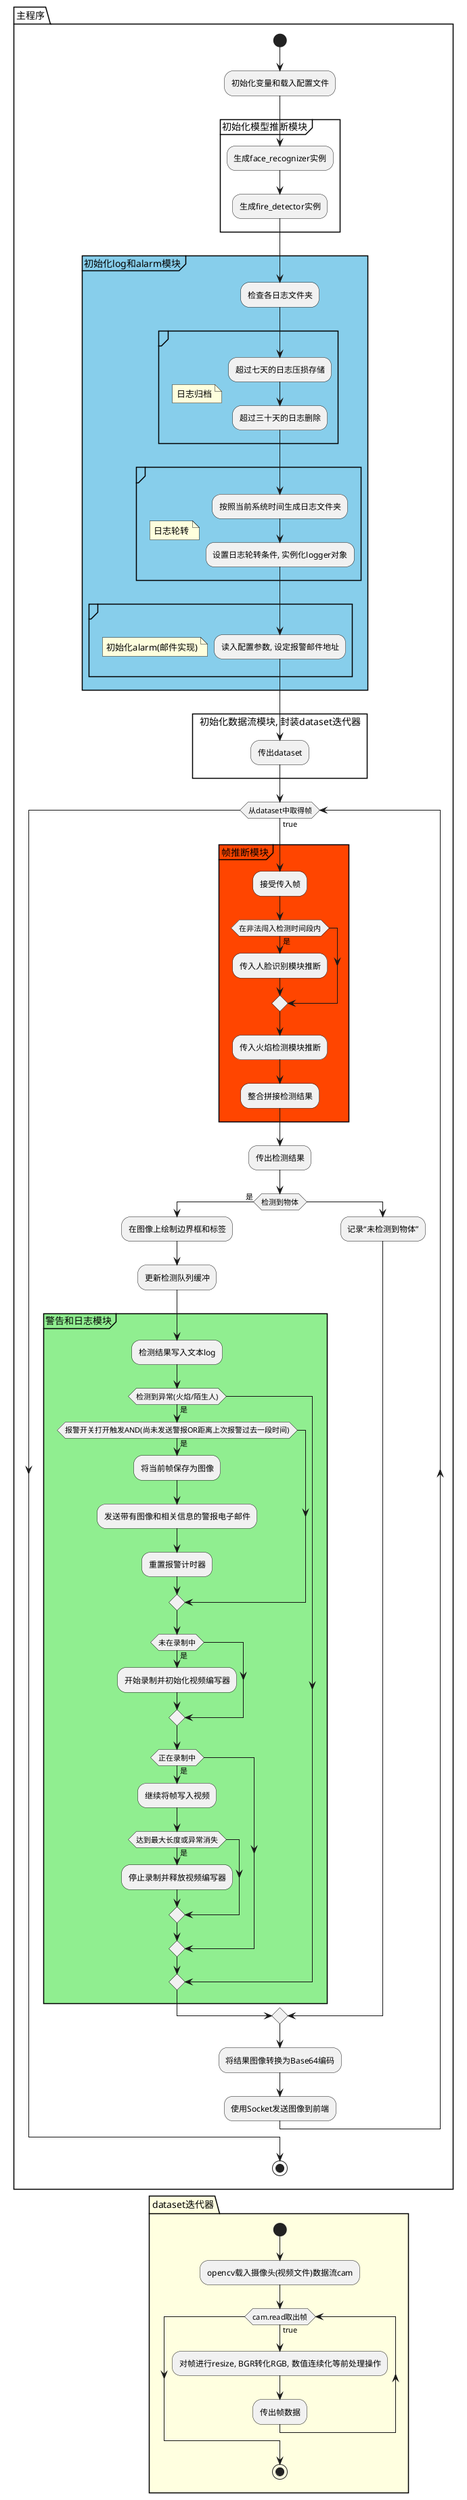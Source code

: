 @startuml

package "主程序" {
    start
    :初始化变量和载入配置文件;
    partition "初始化模型推断模块" {
        :生成face_recognizer实例;
        :生成fire_detector实例;
    }
    partition #SkyBlue "初始化log和alarm模块" {
        :检查各日志文件夹;
        partition " " {
            note
                日志归档
            end note
            :超过七天的日志压损存储;
            :超过三十天的日志删除;
        }
        partition " " {
            note
                日志轮转
            end note
            :按照当前系统时间生成日志文件夹;
            :设置日志轮转条件, 实例化logger对象;
        }
        partition " " {
            note
                初始化alarm(邮件实现)
            end note
            :读入配置参数, 设定报警邮件地址;
        }
    }
    rectangle "初始化数据流模块, 封装dataset迭代器"{
        :传出dataset;
    }
    while (从dataset中取得帧) is (true)
        partition #OrangeRed "帧推断模块" {
            :接受传入帧;
            if (在非法闯入检测时间段内) then (是)
            :传入人脸识别模块推断;
            endif
            :传入火焰检测模块推断;
            :整合拼接检测结果;
        }
        :传出检测结果;
        if (检测到物体) then (是)
            :在图像上绘制边界框和标签;
            :更新检测队列缓冲;
            
            partition #lightGreen "警告和日志模块" {
                :检测结果写入文本log;
                if (检测到异常(火焰/陌生人)) then (是)
                    if (报警开关打开触发AND(尚未发送警报OR距离上次报警过去一段时间)) then (是)
                        :将当前帧保存为图像;
                        :发送带有图像和相关信息的警报电子邮件;
                        :重置报警计时器;
                    endif
                    if (未在录制中) then (是)
                        :开始录制并初始化视频编写器;
                    endif
                    if (正在录制中) then (是)
                        :继续将帧写入视频;
                        if (达到最大长度或异常消失) then (是)
                        :停止录制并释放视频编写器;
                        endif
                    endif
                endif
            }
        else
            :记录“未检测到物体”;
        endif
        
        :将结果图像转换为Base64编码;
        :使用Socket发送图像到前端;
    endwhile
    stop
}
package #LightYellow "dataset迭代器" {
    start
    :opencv载入摄像头(视频文件)数据流cam;
    while (cam.read取出帧) is (true)
        :对帧进行resize, BGR转化RGB, 数值连续化等前处理操作;
        :传出帧数据;
    endwhile
    stop
}

@enduml
